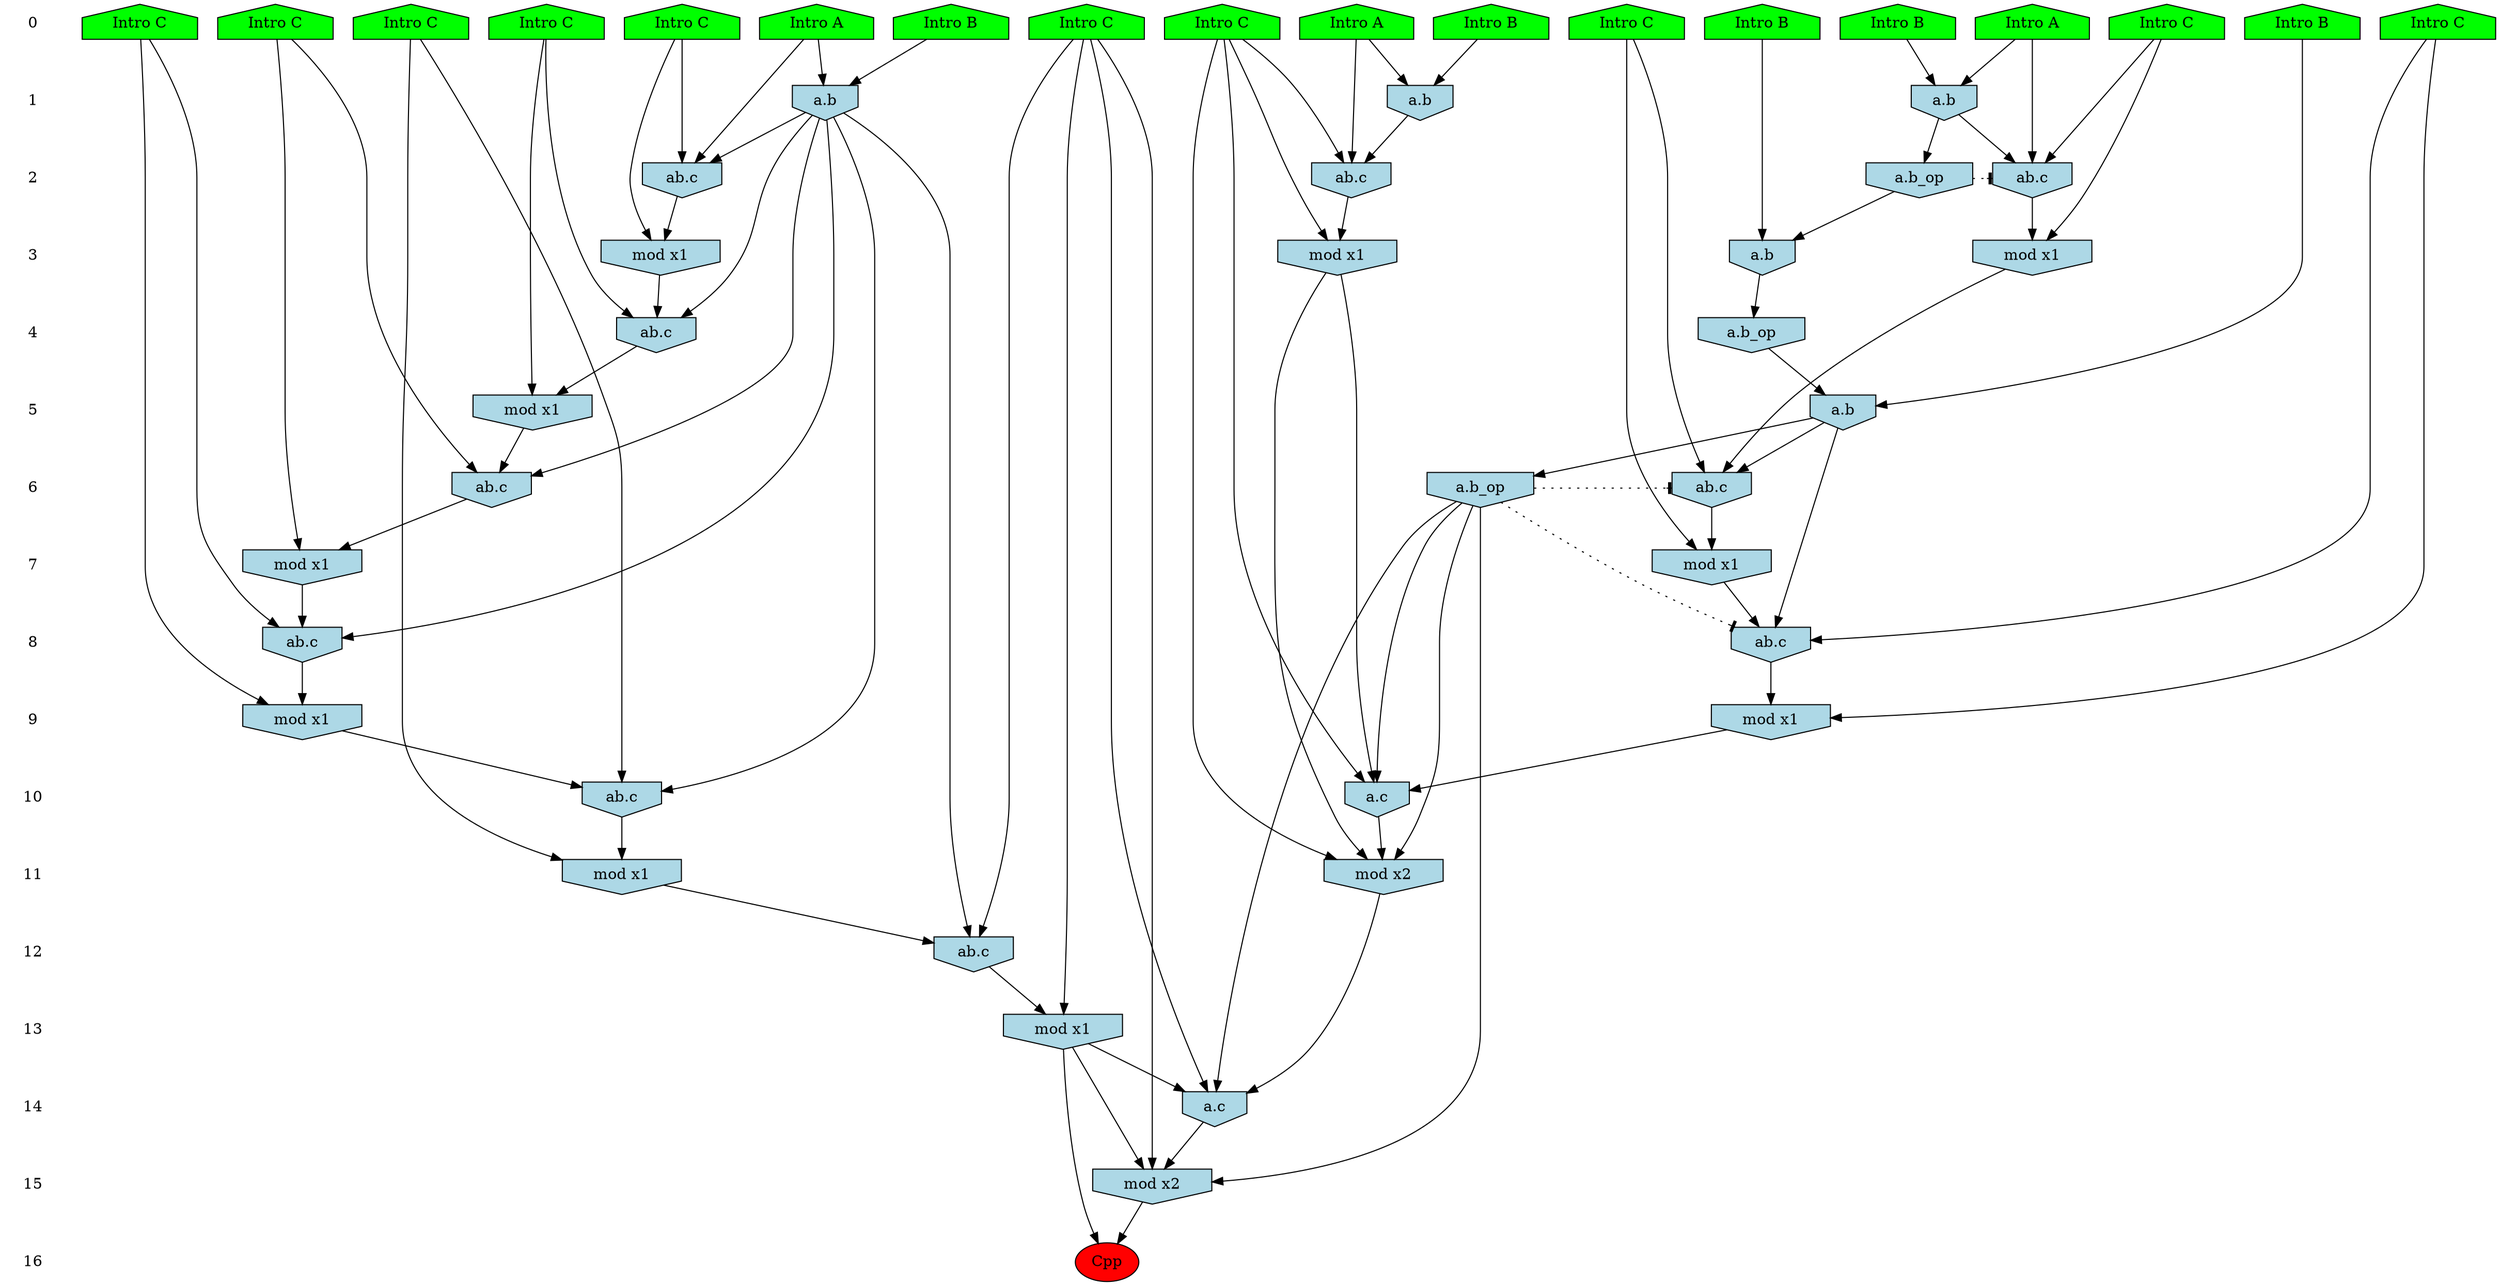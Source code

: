 /* Compression of 1 causal flows obtained in average at 1.909019E+01 t.u */
/* Compressed causal flows were: [3478] */
digraph G{
 ranksep=.5 ; 
{ rank = same ; "0" [shape=plaintext] ; node_1 [label ="Intro B", shape=house, style=filled, fillcolor=green] ;
node_2 [label ="Intro A", shape=house, style=filled, fillcolor=green] ;
node_3 [label ="Intro B", shape=house, style=filled, fillcolor=green] ;
node_4 [label ="Intro A", shape=house, style=filled, fillcolor=green] ;
node_5 [label ="Intro B", shape=house, style=filled, fillcolor=green] ;
node_6 [label ="Intro B", shape=house, style=filled, fillcolor=green] ;
node_7 [label ="Intro B", shape=house, style=filled, fillcolor=green] ;
node_8 [label ="Intro A", shape=house, style=filled, fillcolor=green] ;
node_9 [label ="Intro C", shape=house, style=filled, fillcolor=green] ;
node_10 [label ="Intro C", shape=house, style=filled, fillcolor=green] ;
node_11 [label ="Intro C", shape=house, style=filled, fillcolor=green] ;
node_12 [label ="Intro C", shape=house, style=filled, fillcolor=green] ;
node_13 [label ="Intro C", shape=house, style=filled, fillcolor=green] ;
node_14 [label ="Intro C", shape=house, style=filled, fillcolor=green] ;
node_15 [label ="Intro C", shape=house, style=filled, fillcolor=green] ;
node_16 [label ="Intro C", shape=house, style=filled, fillcolor=green] ;
node_17 [label ="Intro C", shape=house, style=filled, fillcolor=green] ;
node_18 [label ="Intro C", shape=house, style=filled, fillcolor=green] ;
}
{ rank = same ; "1" [shape=plaintext] ; node_19 [label="a.b", shape=invhouse, style=filled, fillcolor = lightblue] ;
node_24 [label="a.b", shape=invhouse, style=filled, fillcolor = lightblue] ;
node_35 [label="a.b", shape=invhouse, style=filled, fillcolor = lightblue] ;
}
{ rank = same ; "2" [shape=plaintext] ; node_20 [label="ab.c", shape=invhouse, style=filled, fillcolor = lightblue] ;
node_22 [label="a.b_op", shape=invhouse, style=filled, fillcolor = lightblue] ;
node_25 [label="ab.c", shape=invhouse, style=filled, fillcolor = lightblue] ;
node_37 [label="ab.c", shape=invhouse, style=filled, fillcolor = lightblue] ;
}
{ rank = same ; "3" [shape=plaintext] ; node_21 [label="mod x1", shape=invhouse, style=filled, fillcolor = lightblue] ;
node_23 [label="a.b", shape=invhouse, style=filled, fillcolor = lightblue] ;
node_29 [label="mod x1", shape=invhouse, style=filled, fillcolor = lightblue] ;
node_41 [label="mod x1", shape=invhouse, style=filled, fillcolor = lightblue] ;
}
{ rank = same ; "4" [shape=plaintext] ; node_26 [label="a.b_op", shape=invhouse, style=filled, fillcolor = lightblue] ;
node_31 [label="ab.c", shape=invhouse, style=filled, fillcolor = lightblue] ;
}
{ rank = same ; "5" [shape=plaintext] ; node_27 [label="a.b", shape=invhouse, style=filled, fillcolor = lightblue] ;
node_32 [label="mod x1", shape=invhouse, style=filled, fillcolor = lightblue] ;
}
{ rank = same ; "6" [shape=plaintext] ; node_28 [label="ab.c", shape=invhouse, style=filled, fillcolor = lightblue] ;
node_36 [label="ab.c", shape=invhouse, style=filled, fillcolor = lightblue] ;
node_39 [label="a.b_op", shape=invhouse, style=filled, fillcolor = lightblue] ;
}
{ rank = same ; "7" [shape=plaintext] ; node_30 [label="mod x1", shape=invhouse, style=filled, fillcolor = lightblue] ;
node_38 [label="mod x1", shape=invhouse, style=filled, fillcolor = lightblue] ;
}
{ rank = same ; "8" [shape=plaintext] ; node_33 [label="ab.c", shape=invhouse, style=filled, fillcolor = lightblue] ;
node_40 [label="ab.c", shape=invhouse, style=filled, fillcolor = lightblue] ;
}
{ rank = same ; "9" [shape=plaintext] ; node_34 [label="mod x1", shape=invhouse, style=filled, fillcolor = lightblue] ;
node_42 [label="mod x1", shape=invhouse, style=filled, fillcolor = lightblue] ;
}
{ rank = same ; "10" [shape=plaintext] ; node_43 [label="ab.c", shape=invhouse, style=filled, fillcolor = lightblue] ;
node_46 [label="a.c", shape=invhouse, style=filled, fillcolor = lightblue] ;
}
{ rank = same ; "11" [shape=plaintext] ; node_44 [label="mod x1", shape=invhouse, style=filled, fillcolor = lightblue] ;
node_48 [label="mod x2", shape=invhouse, style=filled, fillcolor = lightblue] ;
}
{ rank = same ; "12" [shape=plaintext] ; node_45 [label="ab.c", shape=invhouse, style=filled, fillcolor = lightblue] ;
}
{ rank = same ; "13" [shape=plaintext] ; node_47 [label="mod x1", shape=invhouse, style=filled, fillcolor = lightblue] ;
}
{ rank = same ; "14" [shape=plaintext] ; node_49 [label="a.c", shape=invhouse, style=filled, fillcolor = lightblue] ;
}
{ rank = same ; "15" [shape=plaintext] ; node_50 [label="mod x2", shape=invhouse, style=filled, fillcolor = lightblue] ;
}
{ rank = same ; "16" [shape=plaintext] ; node_51 [label ="Cpp", style=filled, fillcolor=red] ;
}
"0" -> "1" [style="invis"]; 
"1" -> "2" [style="invis"]; 
"2" -> "3" [style="invis"]; 
"3" -> "4" [style="invis"]; 
"4" -> "5" [style="invis"]; 
"5" -> "6" [style="invis"]; 
"6" -> "7" [style="invis"]; 
"7" -> "8" [style="invis"]; 
"8" -> "9" [style="invis"]; 
"9" -> "10" [style="invis"]; 
"10" -> "11" [style="invis"]; 
"11" -> "12" [style="invis"]; 
"12" -> "13" [style="invis"]; 
"13" -> "14" [style="invis"]; 
"14" -> "15" [style="invis"]; 
"15" -> "16" [style="invis"]; 
node_2 -> node_19
node_3 -> node_19
node_2 -> node_20
node_13 -> node_20
node_19 -> node_20
node_13 -> node_21
node_20 -> node_21
node_19 -> node_22
node_6 -> node_23
node_22 -> node_23
node_1 -> node_24
node_4 -> node_24
node_4 -> node_25
node_9 -> node_25
node_24 -> node_25
node_23 -> node_26
node_5 -> node_27
node_26 -> node_27
node_11 -> node_28
node_21 -> node_28
node_27 -> node_28
node_9 -> node_29
node_25 -> node_29
node_11 -> node_30
node_28 -> node_30
node_17 -> node_31
node_24 -> node_31
node_29 -> node_31
node_17 -> node_32
node_31 -> node_32
node_10 -> node_33
node_27 -> node_33
node_30 -> node_33
node_10 -> node_34
node_33 -> node_34
node_7 -> node_35
node_8 -> node_35
node_15 -> node_36
node_24 -> node_36
node_32 -> node_36
node_8 -> node_37
node_16 -> node_37
node_35 -> node_37
node_15 -> node_38
node_36 -> node_38
node_27 -> node_39
node_12 -> node_40
node_24 -> node_40
node_38 -> node_40
node_16 -> node_41
node_37 -> node_41
node_12 -> node_42
node_40 -> node_42
node_14 -> node_43
node_24 -> node_43
node_42 -> node_43
node_14 -> node_44
node_43 -> node_44
node_18 -> node_45
node_24 -> node_45
node_44 -> node_45
node_16 -> node_46
node_34 -> node_46
node_39 -> node_46
node_41 -> node_46
node_18 -> node_47
node_45 -> node_47
node_16 -> node_48
node_39 -> node_48
node_41 -> node_48
node_46 -> node_48
node_18 -> node_49
node_39 -> node_49
node_47 -> node_49
node_48 -> node_49
node_18 -> node_50
node_39 -> node_50
node_47 -> node_50
node_49 -> node_50
node_47 -> node_51
node_50 -> node_51
node_22 -> node_20 [style=dotted, arrowhead = tee] 
node_39 -> node_33 [style=dotted, arrowhead = tee] 
node_39 -> node_28 [style=dotted, arrowhead = tee] 
}
/*
 Dot generation time: 0.000901
*/